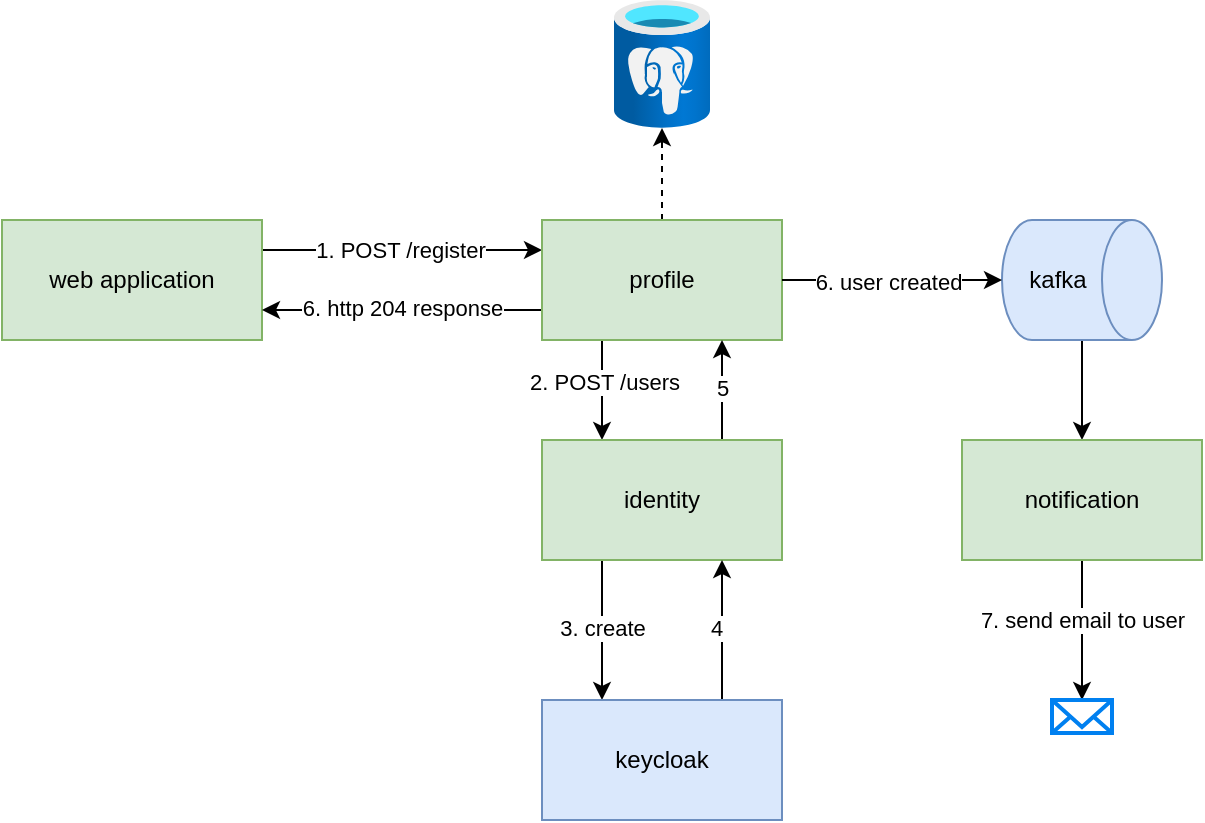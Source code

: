 <mxfile version="24.0.5" type="github">
  <diagram name="Page-1" id="HPnKJZSjGe8xQvWfXh0J">
    <mxGraphModel dx="1434" dy="723" grid="1" gridSize="10" guides="1" tooltips="1" connect="1" arrows="1" fold="1" page="1" pageScale="1" pageWidth="827" pageHeight="1169" math="0" shadow="0">
      <root>
        <mxCell id="0" />
        <mxCell id="1" parent="0" />
        <mxCell id="wDKLhnp5DGYeRn4E1-KL-1" style="edgeStyle=orthogonalEdgeStyle;rounded=0;orthogonalLoop=1;jettySize=auto;html=1;exitX=1;exitY=0.25;exitDx=0;exitDy=0;entryX=0;entryY=0.25;entryDx=0;entryDy=0;" edge="1" parent="1" source="wDKLhnp5DGYeRn4E1-KL-3" target="wDKLhnp5DGYeRn4E1-KL-9">
          <mxGeometry relative="1" as="geometry" />
        </mxCell>
        <mxCell id="wDKLhnp5DGYeRn4E1-KL-2" value="1. POST /register" style="edgeLabel;html=1;align=center;verticalAlign=middle;resizable=0;points=[];" vertex="1" connectable="0" parent="wDKLhnp5DGYeRn4E1-KL-1">
          <mxGeometry x="-0.014" relative="1" as="geometry">
            <mxPoint as="offset" />
          </mxGeometry>
        </mxCell>
        <mxCell id="wDKLhnp5DGYeRn4E1-KL-3" value="web application" style="rounded=0;whiteSpace=wrap;html=1;fillColor=#d5e8d4;strokeColor=#82b366;" vertex="1" parent="1">
          <mxGeometry x="118" y="180" width="130" height="60" as="geometry" />
        </mxCell>
        <mxCell id="wDKLhnp5DGYeRn4E1-KL-4" style="edgeStyle=orthogonalEdgeStyle;rounded=0;orthogonalLoop=1;jettySize=auto;html=1;exitX=0.25;exitY=1;exitDx=0;exitDy=0;entryX=0.25;entryY=0;entryDx=0;entryDy=0;" edge="1" parent="1" source="wDKLhnp5DGYeRn4E1-KL-9" target="wDKLhnp5DGYeRn4E1-KL-14">
          <mxGeometry relative="1" as="geometry" />
        </mxCell>
        <mxCell id="wDKLhnp5DGYeRn4E1-KL-5" value="2. POST /users" style="edgeLabel;html=1;align=center;verticalAlign=middle;resizable=0;points=[];" vertex="1" connectable="0" parent="wDKLhnp5DGYeRn4E1-KL-4">
          <mxGeometry x="-0.16" y="1" relative="1" as="geometry">
            <mxPoint as="offset" />
          </mxGeometry>
        </mxCell>
        <mxCell id="wDKLhnp5DGYeRn4E1-KL-6" style="edgeStyle=orthogonalEdgeStyle;rounded=0;orthogonalLoop=1;jettySize=auto;html=1;exitX=0;exitY=0.75;exitDx=0;exitDy=0;entryX=1;entryY=0.75;entryDx=0;entryDy=0;" edge="1" parent="1" source="wDKLhnp5DGYeRn4E1-KL-9" target="wDKLhnp5DGYeRn4E1-KL-3">
          <mxGeometry relative="1" as="geometry" />
        </mxCell>
        <mxCell id="wDKLhnp5DGYeRn4E1-KL-7" value="6. http 204 response" style="edgeLabel;html=1;align=center;verticalAlign=middle;resizable=0;points=[];" vertex="1" connectable="0" parent="wDKLhnp5DGYeRn4E1-KL-6">
          <mxGeometry y="-1" relative="1" as="geometry">
            <mxPoint as="offset" />
          </mxGeometry>
        </mxCell>
        <mxCell id="wDKLhnp5DGYeRn4E1-KL-8" style="edgeStyle=orthogonalEdgeStyle;rounded=0;orthogonalLoop=1;jettySize=auto;html=1;exitX=0.5;exitY=0;exitDx=0;exitDy=0;dashed=1;" edge="1" parent="1" source="wDKLhnp5DGYeRn4E1-KL-9" target="wDKLhnp5DGYeRn4E1-KL-26">
          <mxGeometry relative="1" as="geometry" />
        </mxCell>
        <mxCell id="wDKLhnp5DGYeRn4E1-KL-9" value="profile" style="rounded=0;whiteSpace=wrap;html=1;fillColor=#d5e8d4;strokeColor=#82b366;" vertex="1" parent="1">
          <mxGeometry x="388" y="180" width="120" height="60" as="geometry" />
        </mxCell>
        <mxCell id="wDKLhnp5DGYeRn4E1-KL-10" style="edgeStyle=orthogonalEdgeStyle;rounded=0;orthogonalLoop=1;jettySize=auto;html=1;exitX=0.25;exitY=1;exitDx=0;exitDy=0;entryX=0.25;entryY=0;entryDx=0;entryDy=0;" edge="1" parent="1" source="wDKLhnp5DGYeRn4E1-KL-14" target="wDKLhnp5DGYeRn4E1-KL-17">
          <mxGeometry relative="1" as="geometry" />
        </mxCell>
        <mxCell id="wDKLhnp5DGYeRn4E1-KL-11" value="3. create" style="edgeLabel;html=1;align=center;verticalAlign=middle;resizable=0;points=[];" vertex="1" connectable="0" parent="wDKLhnp5DGYeRn4E1-KL-10">
          <mxGeometry x="-0.029" relative="1" as="geometry">
            <mxPoint as="offset" />
          </mxGeometry>
        </mxCell>
        <mxCell id="wDKLhnp5DGYeRn4E1-KL-12" style="edgeStyle=orthogonalEdgeStyle;rounded=0;orthogonalLoop=1;jettySize=auto;html=1;exitX=0.75;exitY=0;exitDx=0;exitDy=0;entryX=0.75;entryY=1;entryDx=0;entryDy=0;" edge="1" parent="1" source="wDKLhnp5DGYeRn4E1-KL-14" target="wDKLhnp5DGYeRn4E1-KL-9">
          <mxGeometry relative="1" as="geometry" />
        </mxCell>
        <mxCell id="wDKLhnp5DGYeRn4E1-KL-13" value="5" style="edgeLabel;html=1;align=center;verticalAlign=middle;resizable=0;points=[];" vertex="1" connectable="0" parent="wDKLhnp5DGYeRn4E1-KL-12">
          <mxGeometry x="0.04" relative="1" as="geometry">
            <mxPoint as="offset" />
          </mxGeometry>
        </mxCell>
        <mxCell id="wDKLhnp5DGYeRn4E1-KL-14" value="identity" style="rounded=0;whiteSpace=wrap;html=1;fillColor=#d5e8d4;strokeColor=#82b366;" vertex="1" parent="1">
          <mxGeometry x="388" y="290" width="120" height="60" as="geometry" />
        </mxCell>
        <mxCell id="wDKLhnp5DGYeRn4E1-KL-15" style="edgeStyle=orthogonalEdgeStyle;rounded=0;orthogonalLoop=1;jettySize=auto;html=1;exitX=0.75;exitY=0;exitDx=0;exitDy=0;entryX=0.75;entryY=1;entryDx=0;entryDy=0;" edge="1" parent="1" source="wDKLhnp5DGYeRn4E1-KL-17" target="wDKLhnp5DGYeRn4E1-KL-14">
          <mxGeometry relative="1" as="geometry" />
        </mxCell>
        <mxCell id="wDKLhnp5DGYeRn4E1-KL-16" value="4" style="edgeLabel;html=1;align=center;verticalAlign=middle;resizable=0;points=[];" vertex="1" connectable="0" parent="wDKLhnp5DGYeRn4E1-KL-15">
          <mxGeometry x="0.029" y="3" relative="1" as="geometry">
            <mxPoint as="offset" />
          </mxGeometry>
        </mxCell>
        <mxCell id="wDKLhnp5DGYeRn4E1-KL-17" value="keycloak" style="rounded=0;whiteSpace=wrap;html=1;fillColor=#dae8fc;strokeColor=#6c8ebf;" vertex="1" parent="1">
          <mxGeometry x="388" y="420" width="120" height="60" as="geometry" />
        </mxCell>
        <mxCell id="wDKLhnp5DGYeRn4E1-KL-18" style="edgeStyle=orthogonalEdgeStyle;rounded=0;orthogonalLoop=1;jettySize=auto;html=1;entryX=0.5;entryY=0;entryDx=0;entryDy=0;" edge="1" parent="1" source="wDKLhnp5DGYeRn4E1-KL-19" target="wDKLhnp5DGYeRn4E1-KL-24">
          <mxGeometry relative="1" as="geometry" />
        </mxCell>
        <mxCell id="wDKLhnp5DGYeRn4E1-KL-19" value="kafka" style="shape=cylinder3;whiteSpace=wrap;html=1;boundedLbl=1;backgroundOutline=1;size=15;direction=south;fillColor=#dae8fc;strokeColor=#6c8ebf;" vertex="1" parent="1">
          <mxGeometry x="618" y="180" width="80" height="60" as="geometry" />
        </mxCell>
        <mxCell id="wDKLhnp5DGYeRn4E1-KL-20" style="edgeStyle=orthogonalEdgeStyle;rounded=0;orthogonalLoop=1;jettySize=auto;html=1;exitX=1;exitY=0.5;exitDx=0;exitDy=0;entryX=0.5;entryY=1;entryDx=0;entryDy=0;entryPerimeter=0;" edge="1" parent="1" source="wDKLhnp5DGYeRn4E1-KL-9" target="wDKLhnp5DGYeRn4E1-KL-19">
          <mxGeometry relative="1" as="geometry" />
        </mxCell>
        <mxCell id="wDKLhnp5DGYeRn4E1-KL-21" value="6. user created" style="edgeLabel;html=1;align=center;verticalAlign=middle;resizable=0;points=[];" vertex="1" connectable="0" parent="wDKLhnp5DGYeRn4E1-KL-20">
          <mxGeometry x="-0.05" y="-1" relative="1" as="geometry">
            <mxPoint as="offset" />
          </mxGeometry>
        </mxCell>
        <mxCell id="wDKLhnp5DGYeRn4E1-KL-22" style="edgeStyle=orthogonalEdgeStyle;rounded=0;orthogonalLoop=1;jettySize=auto;html=1;" edge="1" parent="1" source="wDKLhnp5DGYeRn4E1-KL-24" target="wDKLhnp5DGYeRn4E1-KL-25">
          <mxGeometry relative="1" as="geometry" />
        </mxCell>
        <mxCell id="wDKLhnp5DGYeRn4E1-KL-23" value="7. send email to user" style="edgeLabel;html=1;align=center;verticalAlign=middle;resizable=0;points=[];" vertex="1" connectable="0" parent="wDKLhnp5DGYeRn4E1-KL-22">
          <mxGeometry x="-0.143" relative="1" as="geometry">
            <mxPoint as="offset" />
          </mxGeometry>
        </mxCell>
        <mxCell id="wDKLhnp5DGYeRn4E1-KL-24" value="notification" style="rounded=0;whiteSpace=wrap;html=1;fillColor=#d5e8d4;strokeColor=#82b366;" vertex="1" parent="1">
          <mxGeometry x="598" y="290" width="120" height="60" as="geometry" />
        </mxCell>
        <mxCell id="wDKLhnp5DGYeRn4E1-KL-25" value="" style="html=1;verticalLabelPosition=bottom;align=center;labelBackgroundColor=#ffffff;verticalAlign=top;strokeWidth=2;strokeColor=#0080F0;shadow=0;dashed=0;shape=mxgraph.ios7.icons.mail;" vertex="1" parent="1">
          <mxGeometry x="643" y="420" width="30" height="16.5" as="geometry" />
        </mxCell>
        <mxCell id="wDKLhnp5DGYeRn4E1-KL-26" value="" style="image;aspect=fixed;html=1;points=[];align=center;fontSize=12;image=img/lib/azure2/databases/Azure_Database_PostgreSQL_Server.svg;" vertex="1" parent="1">
          <mxGeometry x="424" y="70" width="48" height="64" as="geometry" />
        </mxCell>
      </root>
    </mxGraphModel>
  </diagram>
</mxfile>
